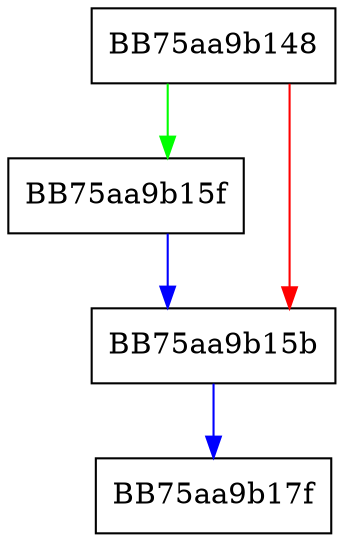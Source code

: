 digraph Hook_MpContainerGetNext {
  node [shape="box"];
  graph [splines=ortho];
  BB75aa9b148 -> BB75aa9b15f [color="green"];
  BB75aa9b148 -> BB75aa9b15b [color="red"];
  BB75aa9b15b -> BB75aa9b17f [color="blue"];
  BB75aa9b15f -> BB75aa9b15b [color="blue"];
}